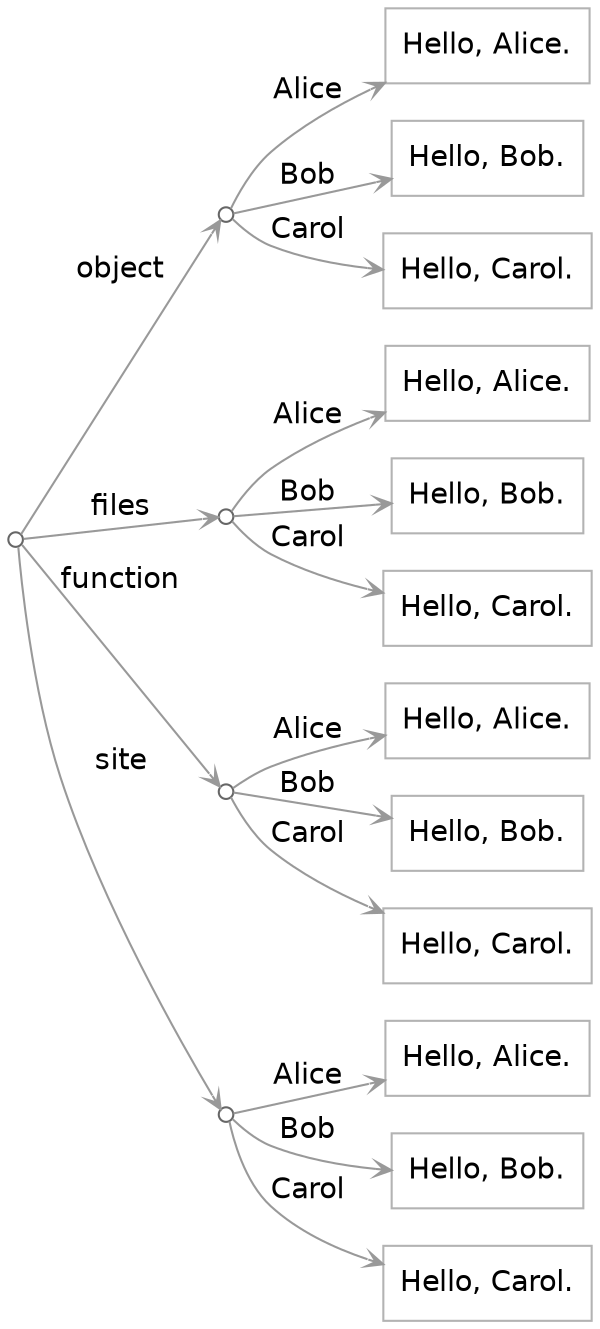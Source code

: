 digraph g {
  rankdir=LR;
  node [shape=box; color=gray70; fontname="Helvetica"];
  edge [arrowhead=vee; arrowsize=0.75; color=gray60; fontname="Helvetica"];

  "" [label=""; shape=circle; width=0.10; color=gray40];
  "" -> "/object" [label="object"];
  "/object" [label=""; shape=circle; width=0.10; color=gray40];
  "/object" -> "/object/Alice" [label="Alice"];
  "/object/Alice" [label="Hello, Alice."];
  "/object" -> "/object/Bob" [label="Bob"];
  "/object/Bob" [label="Hello, Bob."];
  "/object" -> "/object/Carol" [label="Carol"];
  "/object/Carol" [label="Hello, Carol."];
  "" -> "/files" [label="files"];
  "/files" [label=""; shape=circle; width=0.10; color=gray40];
  "/files" -> "/files/Alice" [label="Alice"];
  "/files/Alice" [label="Hello, Alice."];
  "/files" -> "/files/Bob" [label="Bob"];
  "/files/Bob" [label="Hello, Bob."];
  "/files" -> "/files/Carol" [label="Carol"];
  "/files/Carol" [label="Hello, Carol."];
  "" -> "/function" [label="function"];
  "/function" [label=""; shape=circle; width=0.10; color=gray40];
  "/function" -> "/function/Alice" [label="Alice"];
  "/function/Alice" [label="Hello, Alice."];
  "/function" -> "/function/Bob" [label="Bob"];
  "/function/Bob" [label="Hello, Bob."];
  "/function" -> "/function/Carol" [label="Carol"];
  "/function/Carol" [label="Hello, Carol."];
  "" -> "/site" [label="site"];
  "/site" [label=""; shape=circle; width=0.10; color=gray40];
  "/site" -> "/site/Alice" [label="Alice"];
  "/site/Alice" [label="Hello, Alice."];
  "/site" -> "/site/Bob" [label="Bob"];
  "/site/Bob" [label="Hello, Bob."];
  "/site" -> "/site/Carol" [label="Carol"];
  "/site/Carol" [label="Hello, Carol."];
}
